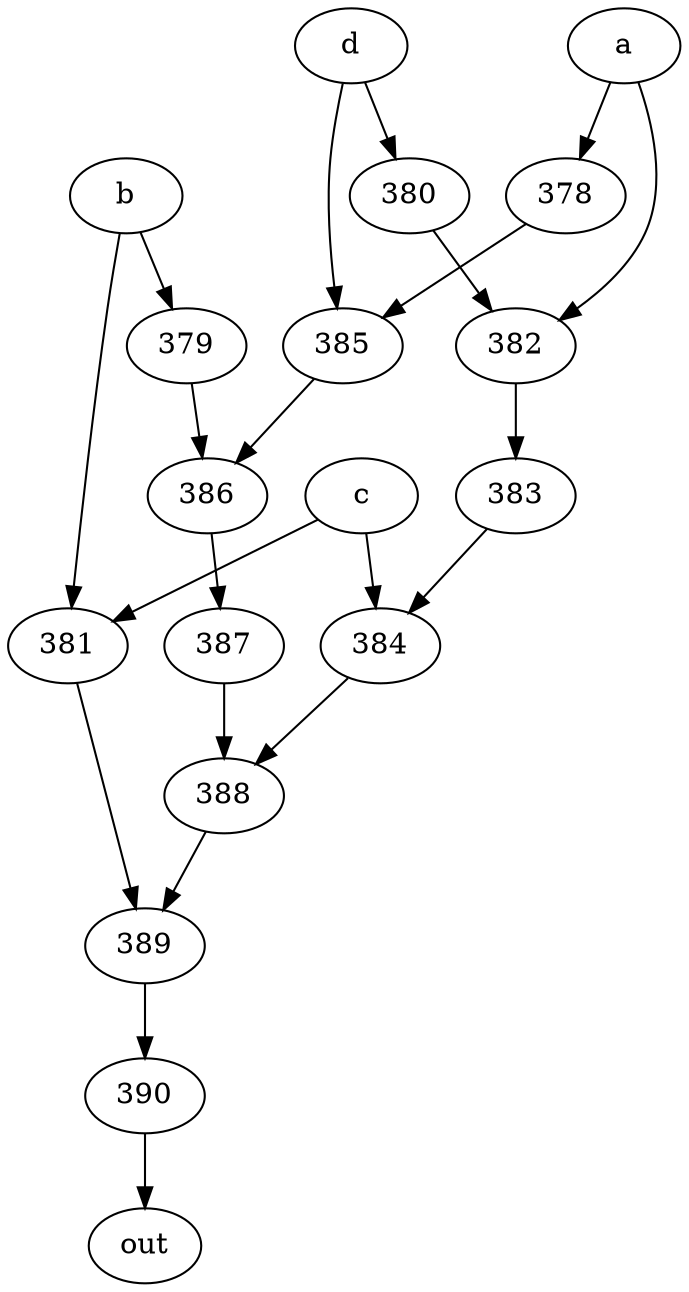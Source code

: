 strict digraph "" {
	390 -> out;
	a -> 378;
	a -> 382;
	378 -> 385;
	382 -> 383;
	385 -> 386;
	383 -> 384;
	b -> 379;
	b -> 381;
	379 -> 386;
	381 -> 389;
	386 -> 387;
	389 -> 390;
	c -> 381;
	c -> 384;
	384 -> 388;
	388 -> 389;
	d -> 385;
	d -> 380;
	380 -> 382;
	387 -> 388;
}
